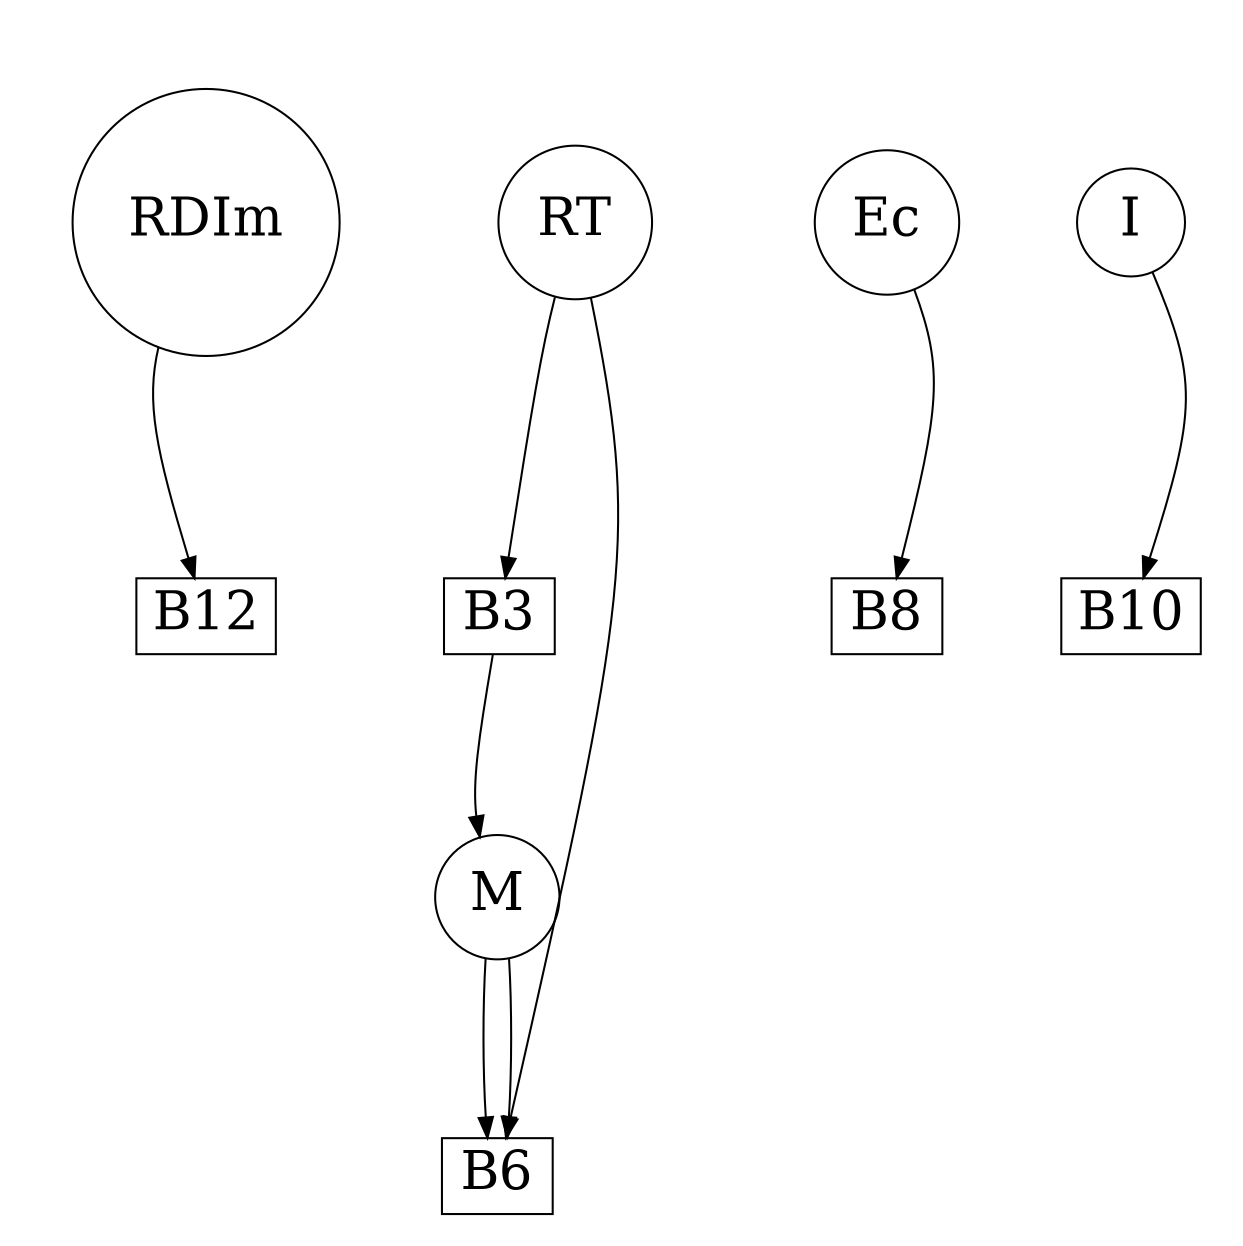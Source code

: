 strict digraph G {
remincross="true";
ratio="fill";
splines="curved";
overlap="true";
size="8.3,8.3";
B12 [shape="box", fontsize=26, pos="280.0,0.0!"];
RT [shape="circle", fontsize=26, pos="80.0,240.0!"];
Ec [shape="circle", fontsize=26, pos="-40.0,320.0!"];
I [shape="circle", fontsize=26, pos="240.0,120.0!"];
RDIm [shape="circle", fontsize=26, pos="300.0,80.0!"];
B10 [shape="box", fontsize=26, pos="160.0,80.0!"];
B6 [shape="box", fontsize=26, pos="260.0,240.0!"];
B3 [shape="box", fontsize=26, pos="200.0,280.0!"];
M [shape="circle", fontsize=26, pos="260.0,360.0!"];
B8 [shape="box", fontsize=26, pos="160.0,320.0!"];
Ec -> B8;
B6 -> RT;
RDIm -> B12;
I -> B10;
RT -> B3;
B3 -> M;
M -> B6;
B6 -> M;
}
